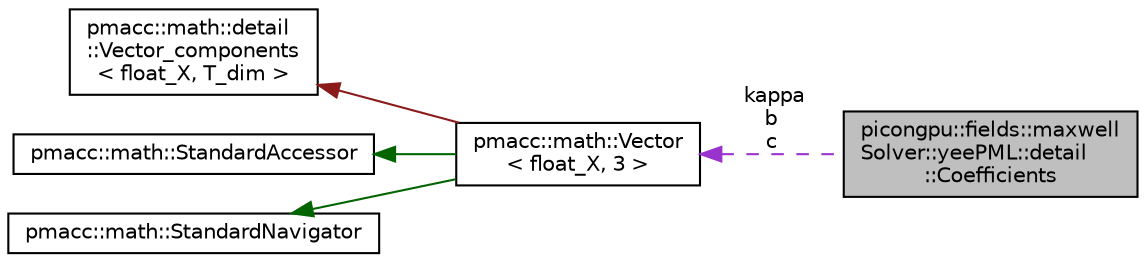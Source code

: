 digraph "picongpu::fields::maxwellSolver::yeePML::detail::Coefficients"
{
 // LATEX_PDF_SIZE
  edge [fontname="Helvetica",fontsize="10",labelfontname="Helvetica",labelfontsize="10"];
  node [fontname="Helvetica",fontsize="10",shape=record];
  rankdir="LR";
  Node1 [label="picongpu::fields::maxwell\lSolver::yeePML::detail\l::Coefficients",height=0.2,width=0.4,color="black", fillcolor="grey75", style="filled", fontcolor="black",tooltip="Coefficients for E or B updates at a particular point."];
  Node2 -> Node1 [dir="back",color="darkorchid3",fontsize="10",style="dashed",label=" kappa\nb\nc" ,fontname="Helvetica"];
  Node2 [label="pmacc::math::Vector\l\< float_X, 3 \>",height=0.2,width=0.4,color="black", fillcolor="white", style="filled",URL="$structpmacc_1_1math_1_1_vector.html",tooltip=" "];
  Node3 -> Node2 [dir="back",color="firebrick4",fontsize="10",style="solid",fontname="Helvetica"];
  Node3 [label="pmacc::math::detail\l::Vector_components\l\< float_X, T_dim \>",height=0.2,width=0.4,color="black", fillcolor="white", style="filled",URL="$structpmacc_1_1math_1_1detail_1_1_vector__components.html",tooltip=" "];
  Node4 -> Node2 [dir="back",color="darkgreen",fontsize="10",style="solid",fontname="Helvetica"];
  Node4 [label="pmacc::math::StandardAccessor",height=0.2,width=0.4,color="black", fillcolor="white", style="filled",URL="$structpmacc_1_1math_1_1_standard_accessor.html",tooltip=" "];
  Node5 -> Node2 [dir="back",color="darkgreen",fontsize="10",style="solid",fontname="Helvetica"];
  Node5 [label="pmacc::math::StandardNavigator",height=0.2,width=0.4,color="black", fillcolor="white", style="filled",URL="$structpmacc_1_1math_1_1_standard_navigator.html",tooltip=" "];
}
